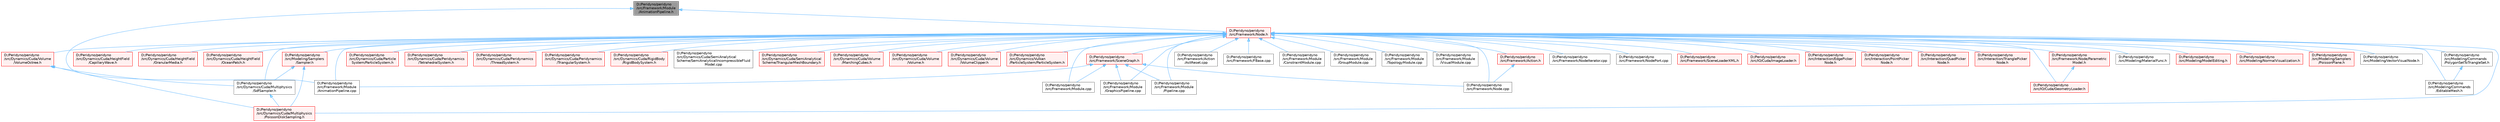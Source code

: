 digraph "D:/Peridyno/peridyno/src/Framework/Module/AnimationPipeline.h"
{
 // LATEX_PDF_SIZE
  bgcolor="transparent";
  edge [fontname=Helvetica,fontsize=10,labelfontname=Helvetica,labelfontsize=10];
  node [fontname=Helvetica,fontsize=10,shape=box,height=0.2,width=0.4];
  Node1 [id="Node000001",label="D:/Peridyno/peridyno\l/src/Framework/Module\l/AnimationPipeline.h",height=0.2,width=0.4,color="gray40", fillcolor="grey60", style="filled", fontcolor="black",tooltip=" "];
  Node1 -> Node2 [id="edge1_Node000001_Node000002",dir="back",color="steelblue1",style="solid",tooltip=" "];
  Node2 [id="Node000002",label="D:/Peridyno/peridyno\l/src/Framework/Module\l/AnimationPipeline.cpp",height=0.2,width=0.4,color="grey40", fillcolor="white", style="filled",URL="$_animation_pipeline_8cpp.html",tooltip=" "];
  Node1 -> Node3 [id="edge2_Node000001_Node000003",dir="back",color="steelblue1",style="solid",tooltip=" "];
  Node3 [id="Node000003",label="D:/Peridyno/peridyno\l/src/Framework/Node.h",height=0.2,width=0.4,color="red", fillcolor="#FFF0F0", style="filled",URL="$_node_8h.html",tooltip=" "];
  Node3 -> Node4 [id="edge3_Node000003_Node000004",dir="back",color="steelblue1",style="solid",tooltip=" "];
  Node4 [id="Node000004",label="D:/Peridyno/peridyno\l/src/Dynamics/Cuda/HeightField\l/CapillaryWave.h",height=0.2,width=0.4,color="red", fillcolor="#FFF0F0", style="filled",URL="$_capillary_wave_8h.html",tooltip=" "];
  Node3 -> Node8 [id="edge4_Node000003_Node000008",dir="back",color="steelblue1",style="solid",tooltip=" "];
  Node8 [id="Node000008",label="D:/Peridyno/peridyno\l/src/Dynamics/Cuda/HeightField\l/GranularMedia.h",height=0.2,width=0.4,color="red", fillcolor="#FFF0F0", style="filled",URL="$_granular_media_8h.html",tooltip=" "];
  Node3 -> Node11 [id="edge5_Node000003_Node000011",dir="back",color="steelblue1",style="solid",tooltip=" "];
  Node11 [id="Node000011",label="D:/Peridyno/peridyno\l/src/Dynamics/Cuda/HeightField\l/OceanPatch.h",height=0.2,width=0.4,color="red", fillcolor="#FFF0F0", style="filled",URL="$_ocean_patch_8h.html",tooltip=" "];
  Node3 -> Node16 [id="edge6_Node000003_Node000016",dir="back",color="steelblue1",style="solid",tooltip=" "];
  Node16 [id="Node000016",label="D:/Peridyno/peridyno\l/src/Dynamics/Cuda/Multiphysics\l/PoissonDiskSampling.h",height=0.2,width=0.4,color="red", fillcolor="#FFF0F0", style="filled",URL="$_poisson_disk_sampling_8h.html",tooltip=" "];
  Node3 -> Node18 [id="edge7_Node000003_Node000018",dir="back",color="steelblue1",style="solid",tooltip=" "];
  Node18 [id="Node000018",label="D:/Peridyno/peridyno\l/src/Dynamics/Cuda/Multiphysics\l/SdfSampler.h",height=0.2,width=0.4,color="grey40", fillcolor="white", style="filled",URL="$_sdf_sampler_8h.html",tooltip=" "];
  Node18 -> Node16 [id="edge8_Node000018_Node000016",dir="back",color="steelblue1",style="solid",tooltip=" "];
  Node3 -> Node19 [id="edge9_Node000003_Node000019",dir="back",color="steelblue1",style="solid",tooltip=" "];
  Node19 [id="Node000019",label="D:/Peridyno/peridyno\l/src/Dynamics/Cuda/Particle\lSystem/ParticleSystem.h",height=0.2,width=0.4,color="red", fillcolor="#FFF0F0", style="filled",URL="$_cuda_2_particle_system_2_particle_system_8h.html",tooltip=" "];
  Node3 -> Node30 [id="edge10_Node000003_Node000030",dir="back",color="steelblue1",style="solid",tooltip=" "];
  Node30 [id="Node000030",label="D:/Peridyno/peridyno\l/src/Dynamics/Cuda/Peridynamics\l/TetrahedralSystem.h",height=0.2,width=0.4,color="red", fillcolor="#FFF0F0", style="filled",URL="$_tetrahedral_system_8h.html",tooltip=" "];
  Node3 -> Node36 [id="edge11_Node000003_Node000036",dir="back",color="steelblue1",style="solid",tooltip=" "];
  Node36 [id="Node000036",label="D:/Peridyno/peridyno\l/src/Dynamics/Cuda/Peridynamics\l/ThreadSystem.h",height=0.2,width=0.4,color="red", fillcolor="#FFF0F0", style="filled",URL="$_thread_system_8h.html",tooltip=" "];
  Node3 -> Node39 [id="edge12_Node000003_Node000039",dir="back",color="steelblue1",style="solid",tooltip=" "];
  Node39 [id="Node000039",label="D:/Peridyno/peridyno\l/src/Dynamics/Cuda/Peridynamics\l/TriangularSystem.h",height=0.2,width=0.4,color="red", fillcolor="#FFF0F0", style="filled",URL="$_triangular_system_8h.html",tooltip=" "];
  Node3 -> Node46 [id="edge13_Node000003_Node000046",dir="back",color="steelblue1",style="solid",tooltip=" "];
  Node46 [id="Node000046",label="D:/Peridyno/peridyno\l/src/Dynamics/Cuda/RigidBody\l/RigidBodySystem.h",height=0.2,width=0.4,color="red", fillcolor="#FFF0F0", style="filled",URL="$_rigid_body_system_8h.html",tooltip=" "];
  Node3 -> Node57 [id="edge14_Node000003_Node000057",dir="back",color="steelblue1",style="solid",tooltip=" "];
  Node57 [id="Node000057",label="D:/Peridyno/peridyno\l/src/Dynamics/Cuda/SemiAnalytical\lScheme/SemiAnalyticalIncompressibleFluid\lModel.cpp",height=0.2,width=0.4,color="grey40", fillcolor="white", style="filled",URL="$_semi_analytical_incompressible_fluid_model_8cpp.html",tooltip=" "];
  Node3 -> Node58 [id="edge15_Node000003_Node000058",dir="back",color="steelblue1",style="solid",tooltip=" "];
  Node58 [id="Node000058",label="D:/Peridyno/peridyno\l/src/Dynamics/Cuda/SemiAnalytical\lScheme/TriangularMeshBoundary.h",height=0.2,width=0.4,color="red", fillcolor="#FFF0F0", style="filled",URL="$_triangular_mesh_boundary_8h.html",tooltip=" "];
  Node3 -> Node61 [id="edge16_Node000003_Node000061",dir="back",color="steelblue1",style="solid",tooltip=" "];
  Node61 [id="Node000061",label="D:/Peridyno/peridyno\l/src/Dynamics/Cuda/Volume\l/MarchingCubes.h",height=0.2,width=0.4,color="red", fillcolor="#FFF0F0", style="filled",URL="$_marching_cubes_8h.html",tooltip=" "];
  Node3 -> Node64 [id="edge17_Node000003_Node000064",dir="back",color="steelblue1",style="solid",tooltip=" "];
  Node64 [id="Node000064",label="D:/Peridyno/peridyno\l/src/Dynamics/Cuda/Volume\l/Volume.h",height=0.2,width=0.4,color="red", fillcolor="#FFF0F0", style="filled",URL="$_volume_8h.html",tooltip=" "];
  Node3 -> Node73 [id="edge18_Node000003_Node000073",dir="back",color="steelblue1",style="solid",tooltip=" "];
  Node73 [id="Node000073",label="D:/Peridyno/peridyno\l/src/Dynamics/Cuda/Volume\l/VolumeClipper.h",height=0.2,width=0.4,color="red", fillcolor="#FFF0F0", style="filled",URL="$_volume_clipper_8h.html",tooltip=" "];
  Node3 -> Node75 [id="edge19_Node000003_Node000075",dir="back",color="steelblue1",style="solid",tooltip=" "];
  Node75 [id="Node000075",label="D:/Peridyno/peridyno\l/src/Dynamics/Cuda/Volume\l/VolumeOctree.h",height=0.2,width=0.4,color="red", fillcolor="#FFF0F0", style="filled",URL="$_volume_octree_8h.html",tooltip=" "];
  Node75 -> Node16 [id="edge20_Node000075_Node000016",dir="back",color="steelblue1",style="solid",tooltip=" "];
  Node75 -> Node18 [id="edge21_Node000075_Node000018",dir="back",color="steelblue1",style="solid",tooltip=" "];
  Node3 -> Node86 [id="edge22_Node000003_Node000086",dir="back",color="steelblue1",style="solid",tooltip=" "];
  Node86 [id="Node000086",label="D:/Peridyno/peridyno\l/src/Dynamics/Vulkan\l/ParticleSystem/ParticleSystem.h",height=0.2,width=0.4,color="red", fillcolor="#FFF0F0", style="filled",URL="$_vulkan_2_particle_system_2_particle_system_8h.html",tooltip=" "];
  Node3 -> Node91 [id="edge23_Node000003_Node000091",dir="back",color="steelblue1",style="solid",tooltip=" "];
  Node91 [id="Node000091",label="D:/Peridyno/peridyno\l/src/Framework/Action.h",height=0.2,width=0.4,color="red", fillcolor="#FFF0F0", style="filled",URL="$_action_8h.html",tooltip=" "];
  Node91 -> Node100 [id="edge24_Node000091_Node000100",dir="back",color="steelblue1",style="solid",tooltip=" "];
  Node100 [id="Node000100",label="D:/Peridyno/peridyno\l/src/Framework/Node.cpp",height=0.2,width=0.4,color="grey40", fillcolor="white", style="filled",URL="$_node_8cpp.html",tooltip=" "];
  Node3 -> Node99 [id="edge25_Node000003_Node000099",dir="back",color="steelblue1",style="solid",tooltip=" "];
  Node99 [id="Node000099",label="D:/Peridyno/peridyno\l/src/Framework/Action\l/ActReset.cpp",height=0.2,width=0.4,color="grey40", fillcolor="white", style="filled",URL="$_act_reset_8cpp.html",tooltip=" "];
  Node3 -> Node107 [id="edge26_Node000003_Node000107",dir="back",color="steelblue1",style="solid",tooltip=" "];
  Node107 [id="Node000107",label="D:/Peridyno/peridyno\l/src/Framework/FBase.cpp",height=0.2,width=0.4,color="grey40", fillcolor="white", style="filled",URL="$_f_base_8cpp.html",tooltip=" "];
  Node3 -> Node108 [id="edge27_Node000003_Node000108",dir="back",color="steelblue1",style="solid",tooltip=" "];
  Node108 [id="Node000108",label="D:/Peridyno/peridyno\l/src/Framework/Module.cpp",height=0.2,width=0.4,color="grey40", fillcolor="white", style="filled",URL="$_module_8cpp.html",tooltip=" "];
  Node3 -> Node2 [id="edge28_Node000003_Node000002",dir="back",color="steelblue1",style="solid",tooltip=" "];
  Node3 -> Node109 [id="edge29_Node000003_Node000109",dir="back",color="steelblue1",style="solid",tooltip=" "];
  Node109 [id="Node000109",label="D:/Peridyno/peridyno\l/src/Framework/Module\l/ConstraintModule.cpp",height=0.2,width=0.4,color="grey40", fillcolor="white", style="filled",URL="$_constraint_module_8cpp.html",tooltip=" "];
  Node3 -> Node110 [id="edge30_Node000003_Node000110",dir="back",color="steelblue1",style="solid",tooltip=" "];
  Node110 [id="Node000110",label="D:/Peridyno/peridyno\l/src/Framework/Module\l/GraphicsPipeline.cpp",height=0.2,width=0.4,color="grey40", fillcolor="white", style="filled",URL="$_graphics_pipeline_8cpp.html",tooltip=" "];
  Node3 -> Node111 [id="edge31_Node000003_Node000111",dir="back",color="steelblue1",style="solid",tooltip=" "];
  Node111 [id="Node000111",label="D:/Peridyno/peridyno\l/src/Framework/Module\l/GroupModule.cpp",height=0.2,width=0.4,color="grey40", fillcolor="white", style="filled",URL="$_group_module_8cpp.html",tooltip=" "];
  Node3 -> Node112 [id="edge32_Node000003_Node000112",dir="back",color="steelblue1",style="solid",tooltip=" "];
  Node112 [id="Node000112",label="D:/Peridyno/peridyno\l/src/Framework/Module\l/Pipeline.cpp",height=0.2,width=0.4,color="grey40", fillcolor="white", style="filled",URL="$_pipeline_8cpp.html",tooltip=" "];
  Node3 -> Node113 [id="edge33_Node000003_Node000113",dir="back",color="steelblue1",style="solid",tooltip=" "];
  Node113 [id="Node000113",label="D:/Peridyno/peridyno\l/src/Framework/Module\l/TopologyModule.cpp",height=0.2,width=0.4,color="grey40", fillcolor="white", style="filled",URL="$_topology_module_8cpp.html",tooltip=" "];
  Node3 -> Node114 [id="edge34_Node000003_Node000114",dir="back",color="steelblue1",style="solid",tooltip=" "];
  Node114 [id="Node000114",label="D:/Peridyno/peridyno\l/src/Framework/Module\l/VisualModule.cpp",height=0.2,width=0.4,color="grey40", fillcolor="white", style="filled",URL="$_visual_module_8cpp.html",tooltip=" "];
  Node3 -> Node100 [id="edge35_Node000003_Node000100",dir="back",color="steelblue1",style="solid",tooltip=" "];
  Node3 -> Node115 [id="edge36_Node000003_Node000115",dir="back",color="steelblue1",style="solid",tooltip=" "];
  Node115 [id="Node000115",label="D:/Peridyno/peridyno\l/src/Framework/Node/Parametric\lModel.h",height=0.2,width=0.4,color="red", fillcolor="#FFF0F0", style="filled",URL="$_parametric_model_8h.html",tooltip=" "];
  Node115 -> Node138 [id="edge37_Node000115_Node000138",dir="back",color="steelblue1",style="solid",tooltip=" "];
  Node138 [id="Node000138",label="D:/Peridyno/peridyno\l/src/IO/Cuda/GeometryLoader.h",height=0.2,width=0.4,color="red", fillcolor="#FFF0F0", style="filled",URL="$_geometry_loader_8h.html",tooltip=" "];
  Node3 -> Node183 [id="edge38_Node000003_Node000183",dir="back",color="steelblue1",style="solid",tooltip=" "];
  Node183 [id="Node000183",label="D:/Peridyno/peridyno\l/src/Framework/NodeIterator.cpp",height=0.2,width=0.4,color="grey40", fillcolor="white", style="filled",URL="$_node_iterator_8cpp.html",tooltip=" "];
  Node3 -> Node184 [id="edge39_Node000003_Node000184",dir="back",color="steelblue1",style="solid",tooltip=" "];
  Node184 [id="Node000184",label="D:/Peridyno/peridyno\l/src/Framework/NodePort.cpp",height=0.2,width=0.4,color="grey40", fillcolor="white", style="filled",URL="$_node_port_8cpp.html",tooltip=" "];
  Node3 -> Node185 [id="edge40_Node000003_Node000185",dir="back",color="steelblue1",style="solid",tooltip=" "];
  Node185 [id="Node000185",label="D:/Peridyno/peridyno\l/src/Framework/SceneGraph.h",height=0.2,width=0.4,color="red", fillcolor="#FFF0F0", style="filled",URL="$_scene_graph_8h.html",tooltip=" "];
  Node185 -> Node108 [id="edge41_Node000185_Node000108",dir="back",color="steelblue1",style="solid",tooltip=" "];
  Node185 -> Node2 [id="edge42_Node000185_Node000002",dir="back",color="steelblue1",style="solid",tooltip=" "];
  Node185 -> Node110 [id="edge43_Node000185_Node000110",dir="back",color="steelblue1",style="solid",tooltip=" "];
  Node185 -> Node112 [id="edge44_Node000185_Node000112",dir="back",color="steelblue1",style="solid",tooltip=" "];
  Node185 -> Node100 [id="edge45_Node000185_Node000100",dir="back",color="steelblue1",style="solid",tooltip=" "];
  Node3 -> Node221 [id="edge46_Node000003_Node000221",dir="back",color="steelblue1",style="solid",tooltip=" "];
  Node221 [id="Node000221",label="D:/Peridyno/peridyno\l/src/Framework/SceneLoaderXML.h",height=0.2,width=0.4,color="red", fillcolor="#FFF0F0", style="filled",URL="$_scene_loader_x_m_l_8h.html",tooltip=" "];
  Node3 -> Node138 [id="edge47_Node000003_Node000138",dir="back",color="steelblue1",style="solid",tooltip=" "];
  Node3 -> Node236 [id="edge48_Node000003_Node000236",dir="back",color="steelblue1",style="solid",tooltip=" "];
  Node236 [id="Node000236",label="D:/Peridyno/peridyno\l/src/IO/Cuda/ImageLoader.h",height=0.2,width=0.4,color="red", fillcolor="#FFF0F0", style="filled",URL="$_image_loader_8h.html",tooltip=" "];
  Node3 -> Node239 [id="edge49_Node000003_Node000239",dir="back",color="steelblue1",style="solid",tooltip=" "];
  Node239 [id="Node000239",label="D:/Peridyno/peridyno\l/src/Interaction/EdgePicker\lNode.h",height=0.2,width=0.4,color="red", fillcolor="#FFF0F0", style="filled",URL="$_edge_picker_node_8h.html",tooltip=" "];
  Node3 -> Node241 [id="edge50_Node000003_Node000241",dir="back",color="steelblue1",style="solid",tooltip=" "];
  Node241 [id="Node000241",label="D:/Peridyno/peridyno\l/src/Interaction/PointPicker\lNode.h",height=0.2,width=0.4,color="red", fillcolor="#FFF0F0", style="filled",URL="$_point_picker_node_8h.html",tooltip=" "];
  Node3 -> Node243 [id="edge51_Node000003_Node000243",dir="back",color="steelblue1",style="solid",tooltip=" "];
  Node243 [id="Node000243",label="D:/Peridyno/peridyno\l/src/Interaction/QuadPicker\lNode.h",height=0.2,width=0.4,color="red", fillcolor="#FFF0F0", style="filled",URL="$_quad_picker_node_8h.html",tooltip=" "];
  Node3 -> Node245 [id="edge52_Node000003_Node000245",dir="back",color="steelblue1",style="solid",tooltip=" "];
  Node245 [id="Node000245",label="D:/Peridyno/peridyno\l/src/Interaction/TrianglePicker\lNode.h",height=0.2,width=0.4,color="red", fillcolor="#FFF0F0", style="filled",URL="$_triangle_picker_node_8h.html",tooltip=" "];
  Node3 -> Node247 [id="edge53_Node000003_Node000247",dir="back",color="steelblue1",style="solid",tooltip=" "];
  Node247 [id="Node000247",label="D:/Peridyno/peridyno\l/src/Modeling/Commands\l/EditableMesh.h",height=0.2,width=0.4,color="grey40", fillcolor="white", style="filled",URL="$_editable_mesh_8h.html",tooltip=" "];
  Node3 -> Node248 [id="edge54_Node000003_Node000248",dir="back",color="steelblue1",style="solid",tooltip=" "];
  Node248 [id="Node000248",label="D:/Peridyno/peridyno\l/src/Modeling/Commands\l/PolygonSetToTriangleSet.h",height=0.2,width=0.4,color="grey40", fillcolor="white", style="filled",URL="$_polygon_set_to_triangle_set_8h.html",tooltip=" "];
  Node248 -> Node247 [id="edge55_Node000248_Node000247",dir="back",color="steelblue1",style="solid",tooltip=" "];
  Node3 -> Node249 [id="edge56_Node000003_Node000249",dir="back",color="steelblue1",style="solid",tooltip=" "];
  Node249 [id="Node000249",label="D:/Peridyno/peridyno\l/src/Modeling/MaterialFunc.h",height=0.2,width=0.4,color="grey40", fillcolor="white", style="filled",URL="$_material_func_8h.html",tooltip=" "];
  Node3 -> Node250 [id="edge57_Node000003_Node000250",dir="back",color="steelblue1",style="solid",tooltip=" "];
  Node250 [id="Node000250",label="D:/Peridyno/peridyno\l/src/Modeling/ModelEditing.h",height=0.2,width=0.4,color="red", fillcolor="#FFF0F0", style="filled",URL="$_model_editing_8h.html",tooltip=" "];
  Node3 -> Node258 [id="edge58_Node000003_Node000258",dir="back",color="steelblue1",style="solid",tooltip=" "];
  Node258 [id="Node000258",label="D:/Peridyno/peridyno\l/src/Modeling/NormalVisualization.h",height=0.2,width=0.4,color="red", fillcolor="#FFF0F0", style="filled",URL="$_normal_visualization_8h.html",tooltip=" "];
  Node3 -> Node260 [id="edge59_Node000003_Node000260",dir="back",color="steelblue1",style="solid",tooltip=" "];
  Node260 [id="Node000260",label="D:/Peridyno/peridyno\l/src/Modeling/Samplers\l/PoissonPlane.h",height=0.2,width=0.4,color="red", fillcolor="#FFF0F0", style="filled",URL="$_poisson_plane_8h.html",tooltip=" "];
  Node3 -> Node262 [id="edge60_Node000003_Node000262",dir="back",color="steelblue1",style="solid",tooltip=" "];
  Node262 [id="Node000262",label="D:/Peridyno/peridyno\l/src/Modeling/Samplers\l/Sampler.h",height=0.2,width=0.4,color="red", fillcolor="#FFF0F0", style="filled",URL="$_sampler_8h.html",tooltip=" "];
  Node262 -> Node16 [id="edge61_Node000262_Node000016",dir="back",color="steelblue1",style="solid",tooltip=" "];
  Node262 -> Node18 [id="edge62_Node000262_Node000018",dir="back",color="steelblue1",style="solid",tooltip=" "];
  Node3 -> Node264 [id="edge63_Node000003_Node000264",dir="back",color="steelblue1",style="solid",tooltip=" "];
  Node264 [id="Node000264",label="D:/Peridyno/peridyno\l/src/Modeling/VectorVisualNode.h",height=0.2,width=0.4,color="grey40", fillcolor="white", style="filled",URL="$_vector_visual_node_8h.html",tooltip=" "];
}
